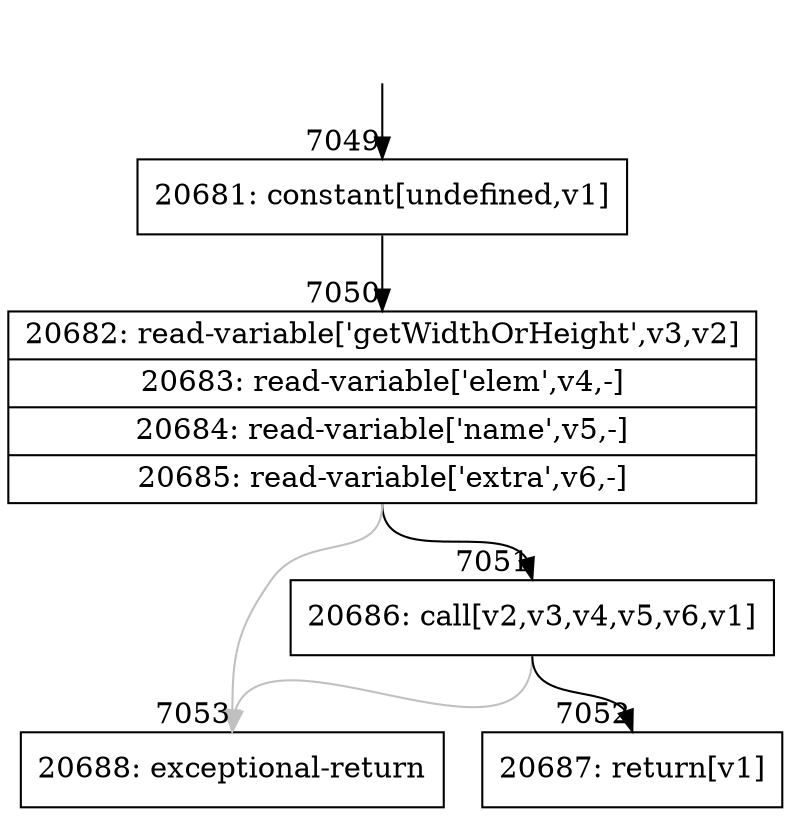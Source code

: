 digraph {
rankdir="TD"
BB_entry441[shape=none,label=""];
BB_entry441 -> BB7049 [tailport=s, headport=n, headlabel="    7049"]
BB7049 [shape=record label="{20681: constant[undefined,v1]}" ] 
BB7049 -> BB7050 [tailport=s, headport=n, headlabel="      7050"]
BB7050 [shape=record label="{20682: read-variable['getWidthOrHeight',v3,v2]|20683: read-variable['elem',v4,-]|20684: read-variable['name',v5,-]|20685: read-variable['extra',v6,-]}" ] 
BB7050 -> BB7051 [tailport=s, headport=n, headlabel="      7051"]
BB7050 -> BB7053 [tailport=s, headport=n, color=gray, headlabel="      7053"]
BB7051 [shape=record label="{20686: call[v2,v3,v4,v5,v6,v1]}" ] 
BB7051 -> BB7052 [tailport=s, headport=n, headlabel="      7052"]
BB7051 -> BB7053 [tailport=s, headport=n, color=gray]
BB7052 [shape=record label="{20687: return[v1]}" ] 
BB7053 [shape=record label="{20688: exceptional-return}" ] 
}
